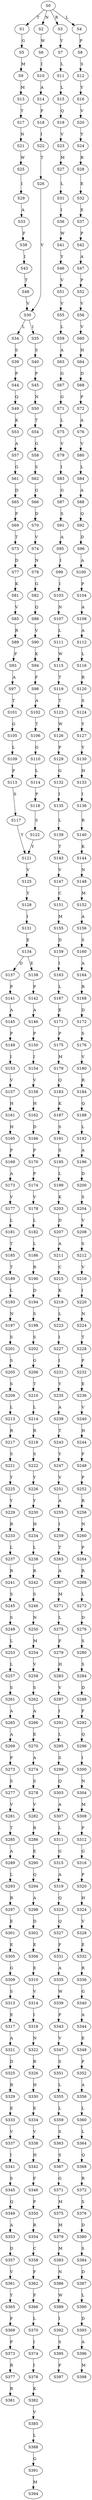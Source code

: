 strict digraph  {
	S0 -> S1 [ label = T ];
	S0 -> S2 [ label = N ];
	S0 -> S3 [ label = R ];
	S0 -> S4 [ label = L ];
	S1 -> S5 [ label = G ];
	S2 -> S6 [ label = W ];
	S3 -> S7 [ label = Y ];
	S4 -> S8 [ label = P ];
	S5 -> S9 [ label = M ];
	S6 -> S10 [ label = I ];
	S7 -> S11 [ label = L ];
	S8 -> S12 [ label = S ];
	S9 -> S13 [ label = M ];
	S10 -> S14 [ label = A ];
	S11 -> S15 [ label = L ];
	S12 -> S16 [ label = Y ];
	S13 -> S17 [ label = T ];
	S14 -> S18 [ label = F ];
	S15 -> S19 [ label = Q ];
	S16 -> S20 [ label = V ];
	S17 -> S21 [ label = N ];
	S18 -> S22 [ label = I ];
	S19 -> S23 [ label = V ];
	S20 -> S24 [ label = Y ];
	S21 -> S25 [ label = W ];
	S22 -> S26 [ label = T ];
	S23 -> S27 [ label = M ];
	S24 -> S28 [ label = R ];
	S25 -> S29 [ label = I ];
	S26 -> S30 [ label = V ];
	S27 -> S31 [ label = L ];
	S28 -> S32 [ label = E ];
	S29 -> S33 [ label = A ];
	S30 -> S34 [ label = L ];
	S30 -> S35 [ label = I ];
	S31 -> S36 [ label = I ];
	S32 -> S37 [ label = E ];
	S33 -> S38 [ label = F ];
	S34 -> S39 [ label = S ];
	S35 -> S40 [ label = S ];
	S36 -> S41 [ label = W ];
	S37 -> S42 [ label = P ];
	S38 -> S43 [ label = I ];
	S39 -> S44 [ label = P ];
	S40 -> S45 [ label = P ];
	S41 -> S46 [ label = Y ];
	S42 -> S47 [ label = A ];
	S43 -> S48 [ label = T ];
	S44 -> S49 [ label = Q ];
	S45 -> S50 [ label = N ];
	S46 -> S51 [ label = V ];
	S47 -> S52 [ label = P ];
	S48 -> S30 [ label = V ];
	S49 -> S53 [ label = K ];
	S50 -> S54 [ label = T ];
	S51 -> S55 [ label = V ];
	S52 -> S56 [ label = V ];
	S53 -> S57 [ label = A ];
	S54 -> S58 [ label = G ];
	S55 -> S59 [ label = L ];
	S56 -> S60 [ label = V ];
	S57 -> S61 [ label = G ];
	S58 -> S62 [ label = S ];
	S59 -> S63 [ label = A ];
	S60 -> S64 [ label = H ];
	S61 -> S65 [ label = D ];
	S62 -> S66 [ label = G ];
	S63 -> S67 [ label = G ];
	S64 -> S68 [ label = D ];
	S65 -> S69 [ label = P ];
	S66 -> S70 [ label = D ];
	S67 -> S71 [ label = G ];
	S68 -> S72 [ label = P ];
	S69 -> S73 [ label = T ];
	S70 -> S74 [ label = V ];
	S71 -> S75 [ label = L ];
	S72 -> S76 [ label = A ];
	S73 -> S77 [ label = D ];
	S74 -> S78 [ label = N ];
	S75 -> S79 [ label = V ];
	S76 -> S80 [ label = V ];
	S77 -> S81 [ label = K ];
	S78 -> S82 [ label = G ];
	S79 -> S83 [ label = I ];
	S80 -> S84 [ label = L ];
	S81 -> S85 [ label = V ];
	S82 -> S86 [ label = Q ];
	S83 -> S87 [ label = G ];
	S84 -> S88 [ label = A ];
	S85 -> S89 [ label = R ];
	S86 -> S90 [ label = V ];
	S87 -> S91 [ label = S ];
	S88 -> S92 [ label = Q ];
	S89 -> S93 [ label = F ];
	S90 -> S94 [ label = K ];
	S91 -> S95 [ label = A ];
	S92 -> S96 [ label = D ];
	S93 -> S97 [ label = A ];
	S94 -> S98 [ label = F ];
	S95 -> S99 [ label = I ];
	S96 -> S100 [ label = A ];
	S97 -> S101 [ label = T ];
	S98 -> S102 [ label = A ];
	S99 -> S103 [ label = I ];
	S100 -> S104 [ label = P ];
	S101 -> S105 [ label = G ];
	S102 -> S106 [ label = T ];
	S103 -> S107 [ label = N ];
	S104 -> S108 [ label = A ];
	S105 -> S109 [ label = L ];
	S106 -> S110 [ label = G ];
	S107 -> S111 [ label = L ];
	S108 -> S112 [ label = A ];
	S109 -> S113 [ label = P ];
	S110 -> S114 [ label = L ];
	S111 -> S115 [ label = W ];
	S112 -> S116 [ label = L ];
	S113 -> S117 [ label = S ];
	S114 -> S118 [ label = P ];
	S115 -> S119 [ label = T ];
	S116 -> S120 [ label = R ];
	S117 -> S121 [ label = Y ];
	S118 -> S122 [ label = S ];
	S119 -> S123 [ label = T ];
	S120 -> S124 [ label = S ];
	S121 -> S125 [ label = V ];
	S122 -> S121 [ label = Y ];
	S123 -> S126 [ label = W ];
	S124 -> S127 [ label = Y ];
	S125 -> S128 [ label = Y ];
	S126 -> S129 [ label = P ];
	S127 -> S130 [ label = Y ];
	S128 -> S131 [ label = I ];
	S129 -> S132 [ label = G ];
	S130 -> S133 [ label = H ];
	S131 -> S134 [ label = E ];
	S132 -> S135 [ label = I ];
	S133 -> S136 [ label = I ];
	S134 -> S137 [ label = D ];
	S134 -> S138 [ label = E ];
	S135 -> S139 [ label = L ];
	S136 -> S140 [ label = R ];
	S137 -> S141 [ label = P ];
	S138 -> S142 [ label = P ];
	S139 -> S143 [ label = T ];
	S140 -> S144 [ label = K ];
	S141 -> S145 [ label = A ];
	S142 -> S146 [ label = A ];
	S143 -> S147 [ label = V ];
	S144 -> S148 [ label = N ];
	S145 -> S149 [ label = P ];
	S146 -> S150 [ label = P ];
	S147 -> S151 [ label = C ];
	S148 -> S152 [ label = M ];
	S149 -> S153 [ label = I ];
	S150 -> S154 [ label = I ];
	S151 -> S155 [ label = M ];
	S152 -> S156 [ label = A ];
	S153 -> S157 [ label = V ];
	S154 -> S158 [ label = V ];
	S155 -> S159 [ label = D ];
	S156 -> S160 [ label = S ];
	S157 -> S161 [ label = H ];
	S158 -> S162 [ label = H ];
	S159 -> S163 [ label = I ];
	S160 -> S164 [ label = A ];
	S161 -> S165 [ label = H ];
	S162 -> S166 [ label = D ];
	S163 -> S167 [ label = L ];
	S164 -> S168 [ label = R ];
	S165 -> S169 [ label = P ];
	S166 -> S170 [ label = P ];
	S167 -> S171 [ label = E ];
	S168 -> S172 [ label = D ];
	S169 -> S173 [ label = A ];
	S170 -> S174 [ label = P ];
	S171 -> S175 [ label = P ];
	S172 -> S176 [ label = S ];
	S173 -> S177 [ label = V ];
	S174 -> S178 [ label = V ];
	S175 -> S179 [ label = M ];
	S176 -> S180 [ label = V ];
	S177 -> S181 [ label = L ];
	S178 -> S182 [ label = L ];
	S179 -> S183 [ label = Q ];
	S180 -> S184 [ label = R ];
	S181 -> S185 [ label = T ];
	S182 -> S186 [ label = L ];
	S183 -> S187 [ label = K ];
	S184 -> S188 [ label = Q ];
	S185 -> S189 [ label = T ];
	S186 -> S190 [ label = R ];
	S187 -> S191 [ label = S ];
	S188 -> S192 [ label = L ];
	S189 -> S193 [ label = L ];
	S190 -> S194 [ label = D ];
	S191 -> S195 [ label = S ];
	S192 -> S196 [ label = A ];
	S193 -> S197 [ label = N ];
	S194 -> S198 [ label = S ];
	S195 -> S199 [ label = L ];
	S196 -> S200 [ label = D ];
	S197 -> S201 [ label = S ];
	S198 -> S202 [ label = S ];
	S199 -> S203 [ label = K ];
	S200 -> S204 [ label = S ];
	S201 -> S205 [ label = S ];
	S202 -> S206 [ label = G ];
	S203 -> S207 [ label = D ];
	S204 -> S208 [ label = V ];
	S205 -> S209 [ label = S ];
	S206 -> S210 [ label = T ];
	S207 -> S211 [ label = A ];
	S208 -> S212 [ label = S ];
	S209 -> S213 [ label = L ];
	S210 -> S214 [ label = L ];
	S211 -> S215 [ label = C ];
	S212 -> S216 [ label = V ];
	S213 -> S217 [ label = R ];
	S214 -> S218 [ label = R ];
	S215 -> S219 [ label = K ];
	S216 -> S220 [ label = I ];
	S217 -> S221 [ label = S ];
	S218 -> S222 [ label = S ];
	S219 -> S223 [ label = L ];
	S220 -> S224 [ label = N ];
	S221 -> S225 [ label = Y ];
	S222 -> S226 [ label = Y ];
	S223 -> S227 [ label = I ];
	S224 -> S228 [ label = T ];
	S225 -> S229 [ label = Y ];
	S226 -> S230 [ label = Y ];
	S227 -> S231 [ label = I ];
	S228 -> S232 [ label = P ];
	S229 -> S233 [ label = R ];
	S230 -> S234 [ label = H ];
	S231 -> S235 [ label = Y ];
	S232 -> S236 [ label = E ];
	S233 -> S237 [ label = L ];
	S234 -> S238 [ label = L ];
	S235 -> S239 [ label = A ];
	S236 -> S240 [ label = V ];
	S237 -> S241 [ label = R ];
	S238 -> S242 [ label = R ];
	S239 -> S243 [ label = T ];
	S240 -> S244 [ label = H ];
	S241 -> S245 [ label = S ];
	S242 -> S246 [ label = S ];
	S243 -> S247 [ label = Y ];
	S244 -> S248 [ label = F ];
	S245 -> S249 [ label = S ];
	S246 -> S250 [ label = N ];
	S247 -> S251 [ label = V ];
	S248 -> S252 [ label = P ];
	S249 -> S253 [ label = L ];
	S250 -> S254 [ label = M ];
	S251 -> S255 [ label = A ];
	S252 -> S256 [ label = R ];
	S253 -> S257 [ label = L ];
	S254 -> S258 [ label = V ];
	S255 -> S259 [ label = I ];
	S256 -> S260 [ label = N ];
	S257 -> S261 [ label = S ];
	S258 -> S262 [ label = S ];
	S259 -> S263 [ label = T ];
	S260 -> S264 [ label = P ];
	S261 -> S265 [ label = A ];
	S262 -> S266 [ label = A ];
	S263 -> S267 [ label = A ];
	S264 -> S268 [ label = R ];
	S265 -> S269 [ label = A ];
	S266 -> S270 [ label = E ];
	S267 -> S271 [ label = M ];
	S268 -> S272 [ label = L ];
	S269 -> S273 [ label = P ];
	S270 -> S274 [ label = A ];
	S271 -> S275 [ label = L ];
	S272 -> S276 [ label = D ];
	S273 -> S277 [ label = S ];
	S274 -> S278 [ label = S ];
	S275 -> S279 [ label = F ];
	S276 -> S280 [ label = S ];
	S277 -> S281 [ label = V ];
	S278 -> S282 [ label = V ];
	S279 -> S283 [ label = H ];
	S280 -> S284 [ label = S ];
	S281 -> S285 [ label = T ];
	S282 -> S286 [ label = R ];
	S283 -> S287 [ label = V ];
	S284 -> S288 [ label = D ];
	S285 -> S289 [ label = A ];
	S286 -> S290 [ label = E ];
	S287 -> S291 [ label = I ];
	S288 -> S292 [ label = F ];
	S289 -> S293 [ label = L ];
	S290 -> S294 [ label = Q ];
	S291 -> S295 [ label = L ];
	S292 -> S296 [ label = Q ];
	S293 -> S297 [ label = R ];
	S294 -> S298 [ label = A ];
	S295 -> S299 [ label = S ];
	S296 -> S300 [ label = I ];
	S297 -> S301 [ label = E ];
	S298 -> S302 [ label = D ];
	S299 -> S303 [ label = Q ];
	S300 -> S304 [ label = N ];
	S301 -> S305 [ label = E ];
	S302 -> S306 [ label = E ];
	S303 -> S307 [ label = A ];
	S304 -> S308 [ label = M ];
	S305 -> S309 [ label = G ];
	S306 -> S310 [ label = E ];
	S307 -> S311 [ label = L ];
	S308 -> S312 [ label = P ];
	S309 -> S313 [ label = S ];
	S310 -> S314 [ label = V ];
	S311 -> S315 [ label = G ];
	S312 -> S316 [ label = G ];
	S313 -> S317 [ label = E ];
	S314 -> S318 [ label = I ];
	S315 -> S319 [ label = A ];
	S316 -> S320 [ label = P ];
	S317 -> S321 [ label = A ];
	S318 -> S322 [ label = N ];
	S319 -> S323 [ label = Q ];
	S320 -> S324 [ label = H ];
	S321 -> S325 [ label = D ];
	S322 -> S326 [ label = R ];
	S323 -> S327 [ label = Q ];
	S324 -> S328 [ label = V ];
	S325 -> S329 [ label = R ];
	S326 -> S330 [ label = H ];
	S327 -> S331 [ label = F ];
	S328 -> S332 [ label = E ];
	S329 -> S333 [ label = E ];
	S330 -> S334 [ label = E ];
	S331 -> S335 [ label = A ];
	S332 -> S336 [ label = R ];
	S333 -> S337 [ label = V ];
	S334 -> S338 [ label = V ];
	S335 -> S339 [ label = W ];
	S336 -> S340 [ label = G ];
	S337 -> S341 [ label = I ];
	S338 -> S342 [ label = H ];
	S339 -> S343 [ label = P ];
	S340 -> S344 [ label = A ];
	S341 -> S345 [ label = S ];
	S342 -> S346 [ label = F ];
	S343 -> S347 [ label = V ];
	S344 -> S348 [ label = E ];
	S345 -> S349 [ label = Q ];
	S346 -> S350 [ label = P ];
	S347 -> S351 [ label = S ];
	S348 -> S352 [ label = P ];
	S349 -> S353 [ label = A ];
	S350 -> S354 [ label = R ];
	S351 -> S355 [ label = L ];
	S352 -> S356 [ label = A ];
	S353 -> S357 [ label = D ];
	S354 -> S358 [ label = C ];
	S355 -> S359 [ label = L ];
	S356 -> S360 [ label = L ];
	S357 -> S361 [ label = V ];
	S358 -> S362 [ label = F ];
	S359 -> S363 [ label = S ];
	S360 -> S364 [ label = L ];
	S361 -> S365 [ label = Y ];
	S362 -> S366 [ label = F ];
	S363 -> S367 [ label = S ];
	S364 -> S368 [ label = Q ];
	S365 -> S369 [ label = F ];
	S366 -> S370 [ label = L ];
	S367 -> S371 [ label = G ];
	S368 -> S372 [ label = R ];
	S369 -> S373 [ label = P ];
	S370 -> S374 [ label = I ];
	S371 -> S375 [ label = M ];
	S372 -> S376 [ label = S ];
	S373 -> S377 [ label = R ];
	S374 -> S378 [ label = I ];
	S375 -> S379 [ label = M ];
	S376 -> S380 [ label = D ];
	S377 -> S381 [ label = R ];
	S378 -> S382 [ label = K ];
	S379 -> S383 [ label = M ];
	S380 -> S384 [ label = S ];
	S382 -> S385 [ label = V ];
	S383 -> S386 [ label = N ];
	S384 -> S387 [ label = D ];
	S385 -> S388 [ label = L ];
	S386 -> S389 [ label = W ];
	S387 -> S390 [ label = L ];
	S388 -> S391 [ label = G ];
	S389 -> S392 [ label = I ];
	S390 -> S393 [ label = D ];
	S391 -> S394 [ label = M ];
	S392 -> S395 [ label = S ];
	S393 -> S396 [ label = A ];
	S395 -> S397 [ label = F ];
	S396 -> S398 [ label = M ];
}
